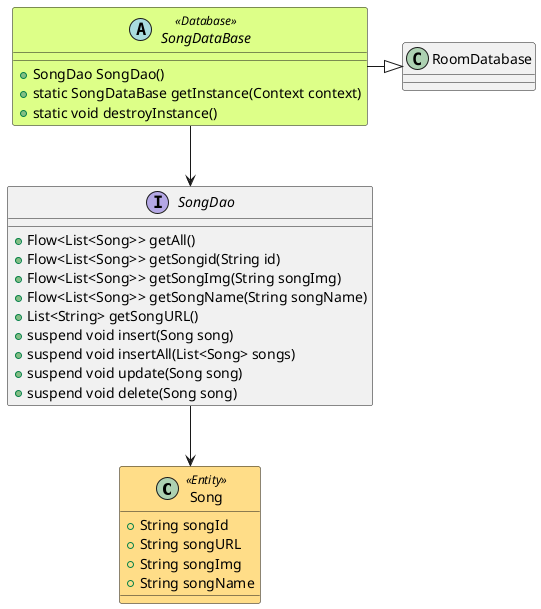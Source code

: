 @startuml Model

!define Composable
skinparam componentStyle rectangle

' 定義類別，使用不同顏色來表示不同角色
class Song <<Entity>> #FFDD88 {
    + String songId
    + String songURL
    + String songImg
    + String songName
}

' 定義DAO接口
interface SongDao {
    + Flow<List<Song>> getAll()
    + Flow<List<Song>> getSongid(String id)
    + Flow<List<Song>> getSongImg(String songImg)
    + Flow<List<Song>> getSongName(String songName)
    + List<String> getSongURL()
    + suspend void insert(Song song)
    + suspend void insertAll(List<Song> songs)
    + suspend void update(Song song)
    + suspend void delete(Song song)
}

' 定義資料庫類別，使用不同顏色來表示不同角色
abstract class SongDataBase <<Database>> #DDFF88 {
    + SongDao SongDao()
    + static SongDataBase getInstance(Context context)
    + static void destroyInstance()
}

' 繼承關係
SongDataBase -|> RoomDatabase

' 依賴關係
SongDao --> Song
SongDataBase --> SongDao

@enduml
